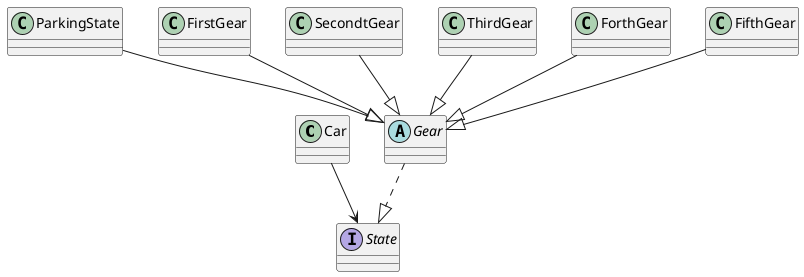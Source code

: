@startuml
class Car
interface State
abstract class Gear
class ParkingState
class FirstGear
class SecondtGear
class ThirdGear
class ForthGear
class FifthGear
ParkingState --|> Gear
FirstGear --|> Gear
SecondtGear --|> Gear
ThirdGear --|> Gear
ForthGear --|> Gear
FifthGear --|> Gear
Gear ..|> State
Car --> State
@enduml